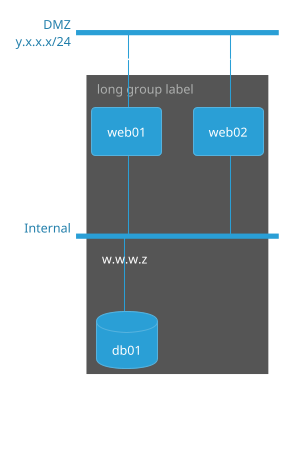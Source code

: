 ' Do not edit
' Theme Gallery
' autogenerated by script
'
@startuml
!theme cyborg
nwdiag {
  network DMZ {
      address = "y.x.x.x/24"
      web01 [address = "y.x.x.1"];
      web02 [address = "y.x.x.2"];
  }

   network Internal {
    web01;
    web02;
    db01 [address = "w.w.w.z", shape = database];
  } 

    group {
    description = "long group label";
    web01;
    web02;
    db01;
  }
}
@enduml
